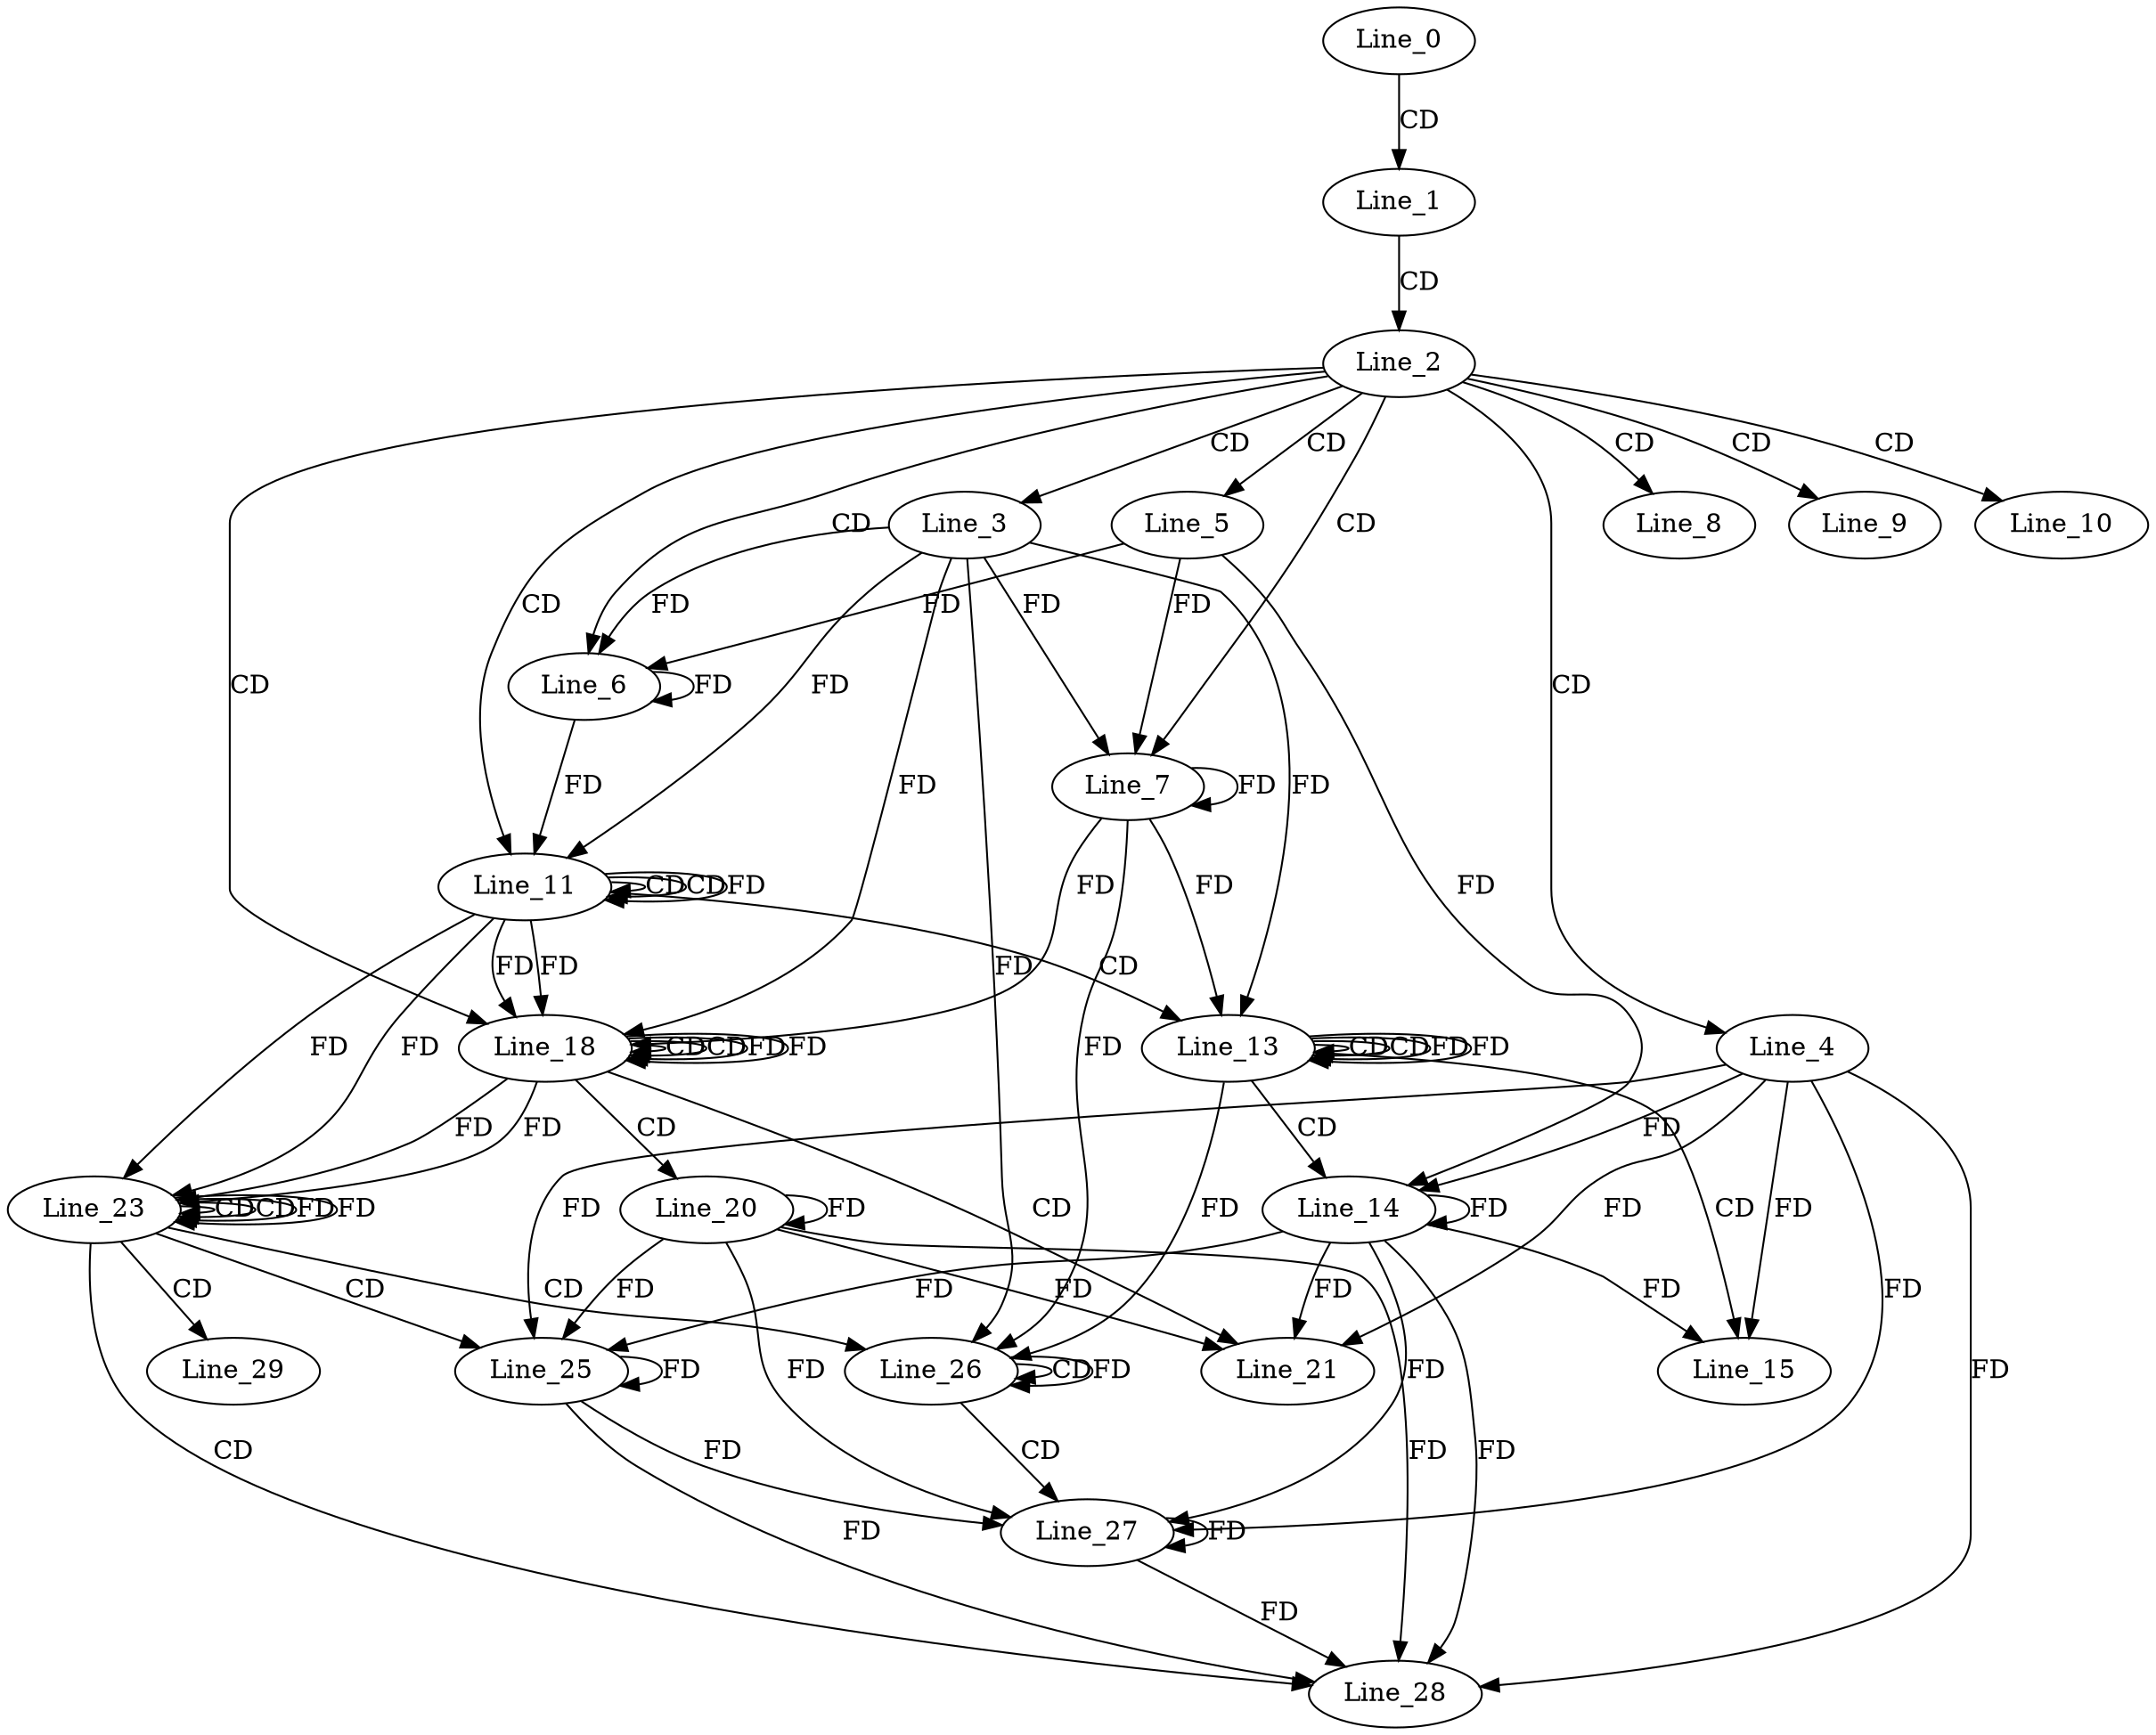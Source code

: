 digraph G {
  Line_0;
  Line_1;
  Line_2;
  Line_3;
  Line_4;
  Line_5;
  Line_6;
  Line_6;
  Line_7;
  Line_7;
  Line_8;
  Line_9;
  Line_10;
  Line_11;
  Line_11;
  Line_11;
  Line_13;
  Line_13;
  Line_13;
  Line_14;
  Line_14;
  Line_15;
  Line_18;
  Line_18;
  Line_18;
  Line_20;
  Line_20;
  Line_21;
  Line_23;
  Line_23;
  Line_23;
  Line_25;
  Line_26;
  Line_26;
  Line_26;
  Line_27;
  Line_28;
  Line_29;
  Line_0 -> Line_1 [ label="CD" ];
  Line_1 -> Line_2 [ label="CD" ];
  Line_2 -> Line_3 [ label="CD" ];
  Line_2 -> Line_4 [ label="CD" ];
  Line_2 -> Line_5 [ label="CD" ];
  Line_2 -> Line_6 [ label="CD" ];
  Line_3 -> Line_6 [ label="FD" ];
  Line_6 -> Line_6 [ label="FD" ];
  Line_5 -> Line_6 [ label="FD" ];
  Line_2 -> Line_7 [ label="CD" ];
  Line_3 -> Line_7 [ label="FD" ];
  Line_7 -> Line_7 [ label="FD" ];
  Line_5 -> Line_7 [ label="FD" ];
  Line_2 -> Line_8 [ label="CD" ];
  Line_2 -> Line_9 [ label="CD" ];
  Line_2 -> Line_10 [ label="CD" ];
  Line_2 -> Line_11 [ label="CD" ];
  Line_11 -> Line_11 [ label="CD" ];
  Line_3 -> Line_11 [ label="FD" ];
  Line_6 -> Line_11 [ label="FD" ];
  Line_11 -> Line_11 [ label="CD" ];
  Line_11 -> Line_11 [ label="FD" ];
  Line_11 -> Line_13 [ label="CD" ];
  Line_13 -> Line_13 [ label="CD" ];
  Line_3 -> Line_13 [ label="FD" ];
  Line_7 -> Line_13 [ label="FD" ];
  Line_13 -> Line_13 [ label="CD" ];
  Line_13 -> Line_13 [ label="FD" ];
  Line_13 -> Line_14 [ label="CD" ];
  Line_14 -> Line_14 [ label="FD" ];
  Line_4 -> Line_14 [ label="FD" ];
  Line_5 -> Line_14 [ label="FD" ];
  Line_13 -> Line_15 [ label="CD" ];
  Line_14 -> Line_15 [ label="FD" ];
  Line_4 -> Line_15 [ label="FD" ];
  Line_2 -> Line_18 [ label="CD" ];
  Line_18 -> Line_18 [ label="CD" ];
  Line_11 -> Line_18 [ label="FD" ];
  Line_3 -> Line_18 [ label="FD" ];
  Line_7 -> Line_18 [ label="FD" ];
  Line_18 -> Line_18 [ label="CD" ];
  Line_18 -> Line_18 [ label="FD" ];
  Line_11 -> Line_18 [ label="FD" ];
  Line_18 -> Line_20 [ label="CD" ];
  Line_20 -> Line_20 [ label="FD" ];
  Line_18 -> Line_21 [ label="CD" ];
  Line_20 -> Line_21 [ label="FD" ];
  Line_14 -> Line_21 [ label="FD" ];
  Line_4 -> Line_21 [ label="FD" ];
  Line_23 -> Line_23 [ label="CD" ];
  Line_18 -> Line_23 [ label="FD" ];
  Line_11 -> Line_23 [ label="FD" ];
  Line_23 -> Line_23 [ label="CD" ];
  Line_23 -> Line_23 [ label="FD" ];
  Line_18 -> Line_23 [ label="FD" ];
  Line_11 -> Line_23 [ label="FD" ];
  Line_23 -> Line_25 [ label="CD" ];
  Line_25 -> Line_25 [ label="FD" ];
  Line_20 -> Line_25 [ label="FD" ];
  Line_14 -> Line_25 [ label="FD" ];
  Line_4 -> Line_25 [ label="FD" ];
  Line_23 -> Line_26 [ label="CD" ];
  Line_26 -> Line_26 [ label="CD" ];
  Line_13 -> Line_26 [ label="FD" ];
  Line_3 -> Line_26 [ label="FD" ];
  Line_7 -> Line_26 [ label="FD" ];
  Line_26 -> Line_26 [ label="FD" ];
  Line_26 -> Line_27 [ label="CD" ];
  Line_27 -> Line_27 [ label="FD" ];
  Line_25 -> Line_27 [ label="FD" ];
  Line_20 -> Line_27 [ label="FD" ];
  Line_14 -> Line_27 [ label="FD" ];
  Line_4 -> Line_27 [ label="FD" ];
  Line_23 -> Line_28 [ label="CD" ];
  Line_27 -> Line_28 [ label="FD" ];
  Line_25 -> Line_28 [ label="FD" ];
  Line_20 -> Line_28 [ label="FD" ];
  Line_14 -> Line_28 [ label="FD" ];
  Line_4 -> Line_28 [ label="FD" ];
  Line_23 -> Line_29 [ label="CD" ];
  Line_13 -> Line_13 [ label="FD" ];
  Line_18 -> Line_18 [ label="FD" ];
  Line_23 -> Line_23 [ label="FD" ];
}
